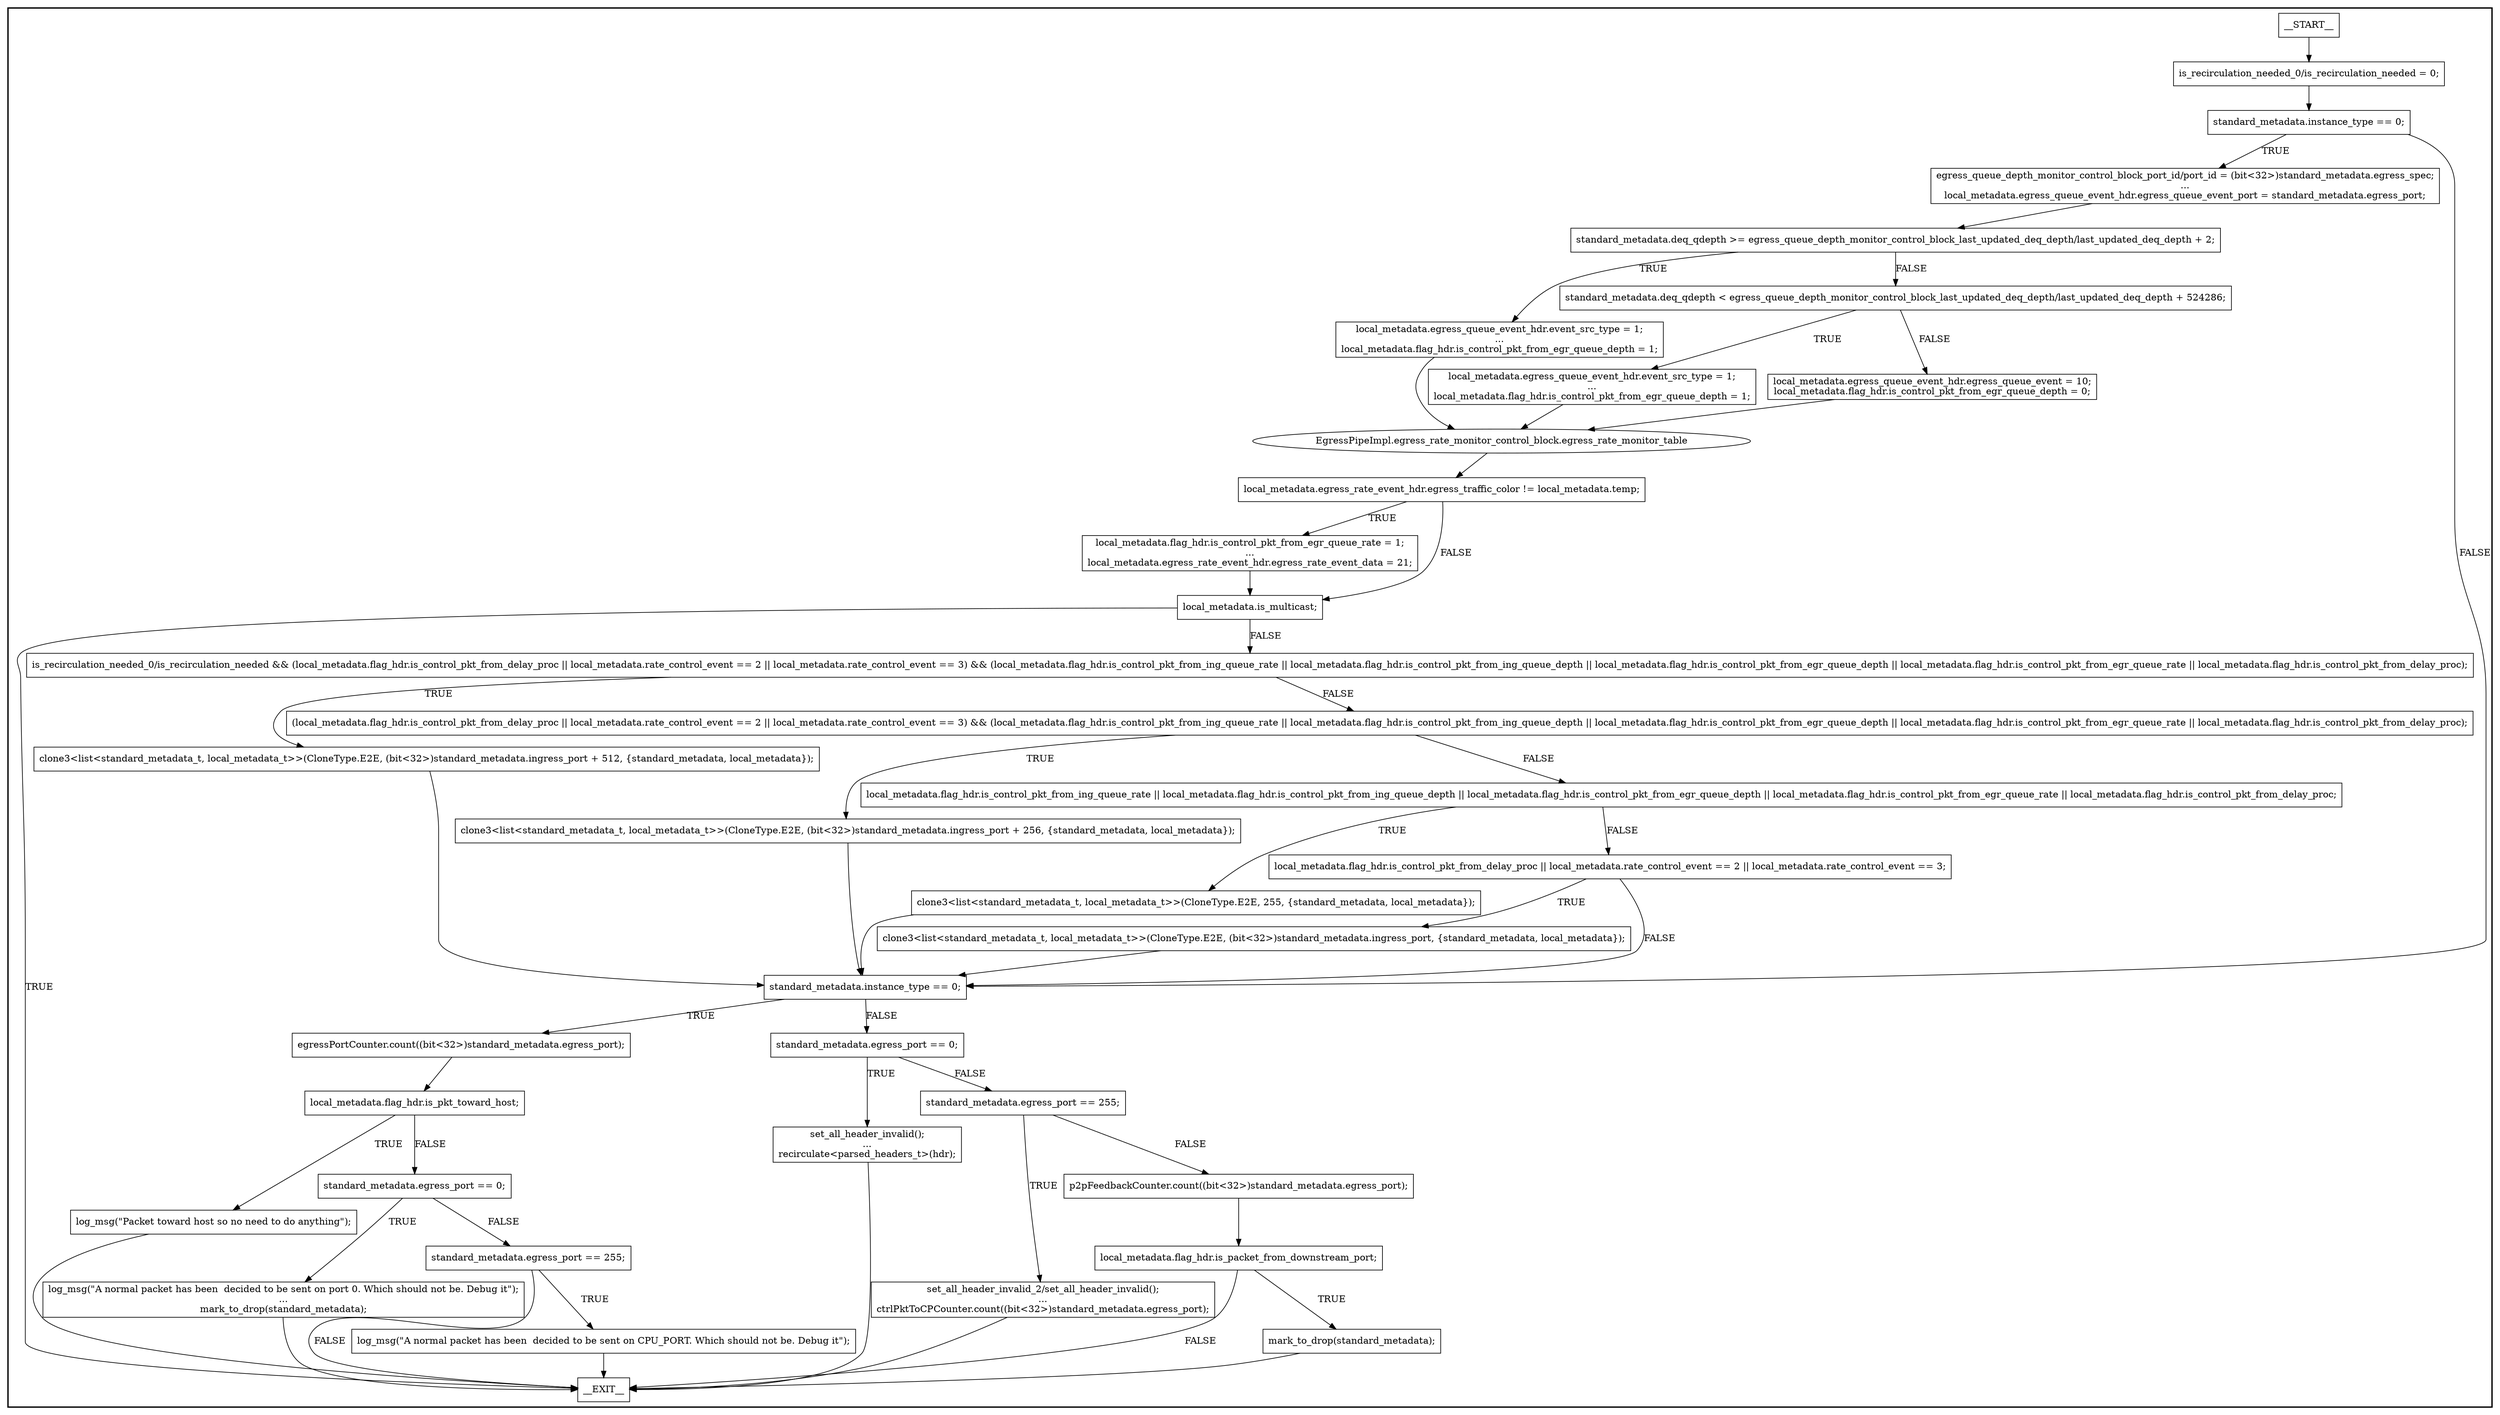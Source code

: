 digraph EgressPipeImpl {
subgraph cluster {
graph [
label="", labeljust=r, style=bold];
0[label=__START__, margin="", shape=rectangle, style=solid];
1[label=__EXIT__, margin="", shape=rectangle, style=solid];
2[label="is_recirculation_needed_0/is_recirculation_needed = 0;", margin="", shape=rectangle, style=solid];
3[label="standard_metadata.instance_type == 0;", margin="", shape=rectangle, style=solid];
4[label="egress_queue_depth_monitor_control_block_port_id/port_id = (bit<32>)standard_metadata.egress_spec;
...
local_metadata.egress_queue_event_hdr.egress_queue_event_port = standard_metadata.egress_port;", margin="", shape=rectangle, style=solid];
5[label="standard_metadata.deq_qdepth >= egress_queue_depth_monitor_control_block_last_updated_deq_depth/last_updated_deq_depth + 2;", margin="", shape=rectangle, style=solid];
6[label="local_metadata.egress_queue_event_hdr.event_src_type = 1;
...
local_metadata.flag_hdr.is_control_pkt_from_egr_queue_depth = 1;", margin="", shape=rectangle, style=solid];
7[label="standard_metadata.deq_qdepth < egress_queue_depth_monitor_control_block_last_updated_deq_depth/last_updated_deq_depth + 524286;", margin="", shape=rectangle, style=solid];
8[label="local_metadata.egress_queue_event_hdr.event_src_type = 1;
...
local_metadata.flag_hdr.is_control_pkt_from_egr_queue_depth = 1;", margin="", shape=rectangle, style=solid];
9[label="local_metadata.egress_queue_event_hdr.egress_queue_event = 10;
local_metadata.flag_hdr.is_control_pkt_from_egr_queue_depth = 0;", margin="", shape=rectangle, style=solid];
10[label="EgressPipeImpl.egress_rate_monitor_control_block.egress_rate_monitor_table", margin="", shape=ellipse, style=solid];
11[label="local_metadata.egress_rate_event_hdr.egress_traffic_color != local_metadata.temp;", margin="", shape=rectangle, style=solid];
12[label="local_metadata.flag_hdr.is_control_pkt_from_egr_queue_rate = 1;
...
local_metadata.egress_rate_event_hdr.egress_rate_event_data = 21;", margin="", shape=rectangle, style=solid];
13[label="local_metadata.is_multicast;", margin="", shape=rectangle, style=solid];
14[label="is_recirculation_needed_0/is_recirculation_needed && (local_metadata.flag_hdr.is_control_pkt_from_delay_proc || local_metadata.rate_control_event == 2 || local_metadata.rate_control_event == 3) && (local_metadata.flag_hdr.is_control_pkt_from_ing_queue_rate || local_metadata.flag_hdr.is_control_pkt_from_ing_queue_depth || local_metadata.flag_hdr.is_control_pkt_from_egr_queue_depth || local_metadata.flag_hdr.is_control_pkt_from_egr_queue_rate || local_metadata.flag_hdr.is_control_pkt_from_delay_proc);", margin="", shape=rectangle, style=solid];
15[label="clone3<list<standard_metadata_t, local_metadata_t>>(CloneType.E2E, (bit<32>)standard_metadata.ingress_port + 512, {standard_metadata, local_metadata});", margin="", shape=rectangle, style=solid];
16[label="(local_metadata.flag_hdr.is_control_pkt_from_delay_proc || local_metadata.rate_control_event == 2 || local_metadata.rate_control_event == 3) && (local_metadata.flag_hdr.is_control_pkt_from_ing_queue_rate || local_metadata.flag_hdr.is_control_pkt_from_ing_queue_depth || local_metadata.flag_hdr.is_control_pkt_from_egr_queue_depth || local_metadata.flag_hdr.is_control_pkt_from_egr_queue_rate || local_metadata.flag_hdr.is_control_pkt_from_delay_proc);", margin="", shape=rectangle, style=solid];
17[label="clone3<list<standard_metadata_t, local_metadata_t>>(CloneType.E2E, (bit<32>)standard_metadata.ingress_port + 256, {standard_metadata, local_metadata});", margin="", shape=rectangle, style=solid];
18[label="local_metadata.flag_hdr.is_control_pkt_from_ing_queue_rate || local_metadata.flag_hdr.is_control_pkt_from_ing_queue_depth || local_metadata.flag_hdr.is_control_pkt_from_egr_queue_depth || local_metadata.flag_hdr.is_control_pkt_from_egr_queue_rate || local_metadata.flag_hdr.is_control_pkt_from_delay_proc;", margin="", shape=rectangle, style=solid];
19[label="clone3<list<standard_metadata_t, local_metadata_t>>(CloneType.E2E, 255, {standard_metadata, local_metadata});", margin="", shape=rectangle, style=solid];
20[label="local_metadata.flag_hdr.is_control_pkt_from_delay_proc || local_metadata.rate_control_event == 2 || local_metadata.rate_control_event == 3;", margin="", shape=rectangle, style=solid];
21[label="clone3<list<standard_metadata_t, local_metadata_t>>(CloneType.E2E, (bit<32>)standard_metadata.ingress_port, {standard_metadata, local_metadata});", margin="", shape=rectangle, style=solid];
22[label="standard_metadata.instance_type == 0;", margin="", shape=rectangle, style=solid];
23[label="egressPortCounter.count((bit<32>)standard_metadata.egress_port);", margin="", shape=rectangle, style=solid];
24[label="local_metadata.flag_hdr.is_pkt_toward_host;", margin="", shape=rectangle, style=solid];
25[label="log_msg(\"Packet toward host so no need to do anything\");", margin="", shape=rectangle, style=solid];
26[label="standard_metadata.egress_port == 0;", margin="", shape=rectangle, style=solid];
27[label="log_msg(\"A normal packet has been  decided to be sent on port 0. Which should not be. Debug it\");
...
mark_to_drop(standard_metadata);", margin="", shape=rectangle, style=solid];
28[label="standard_metadata.egress_port == 255;", margin="", shape=rectangle, style=solid];
29[label="log_msg(\"A normal packet has been  decided to be sent on CPU_PORT. Which should not be. Debug it\");", margin="", shape=rectangle, style=solid];
30[label="standard_metadata.egress_port == 0;", margin="", shape=rectangle, style=solid];
31[label="set_all_header_invalid();
...
recirculate<parsed_headers_t>(hdr);", margin="", shape=rectangle, style=solid];
32[label="standard_metadata.egress_port == 255;", margin="", shape=rectangle, style=solid];
33[label="set_all_header_invalid_2/set_all_header_invalid();
...
ctrlPktToCPCounter.count((bit<32>)standard_metadata.egress_port);", margin="", shape=rectangle, style=solid];
34[label="p2pFeedbackCounter.count((bit<32>)standard_metadata.egress_port);", margin="", shape=rectangle, style=solid];
35[label="local_metadata.flag_hdr.is_packet_from_downstream_port;", margin="", shape=rectangle, style=solid];
36[label="mark_to_drop(standard_metadata);", margin="", shape=rectangle, style=solid];
0 -> 2[label=""];
2 -> 3[label=""];
3 -> 4[label=TRUE];
3 -> 22[label=FALSE];
4 -> 5[label=""];
5 -> 6[label=TRUE];
5 -> 7[label=FALSE];
6 -> 10[label=""];
7 -> 8[label=TRUE];
7 -> 9[label=FALSE];
8 -> 10[label=""];
9 -> 10[label=""];
10 -> 11[label=""];
11 -> 12[label=TRUE];
11 -> 13[label=FALSE];
12 -> 13[label=""];
13 -> 1[label=TRUE];
13 -> 14[label=FALSE];
14 -> 15[label=TRUE];
14 -> 16[label=FALSE];
15 -> 22[label=""];
16 -> 17[label=TRUE];
16 -> 18[label=FALSE];
17 -> 22[label=""];
18 -> 19[label=TRUE];
18 -> 20[label=FALSE];
19 -> 22[label=""];
20 -> 21[label=TRUE];
20 -> 22[label=FALSE];
21 -> 22[label=""];
22 -> 23[label=TRUE];
22 -> 30[label=FALSE];
23 -> 24[label=""];
24 -> 25[label=TRUE];
24 -> 26[label=FALSE];
25 -> 1[label=""];
26 -> 27[label=TRUE];
26 -> 28[label=FALSE];
27 -> 1[label=""];
28 -> 29[label=TRUE];
28 -> 1[label=FALSE];
29 -> 1[label=""];
30 -> 31[label=TRUE];
30 -> 32[label=FALSE];
31 -> 1[label=""];
32 -> 33[label=TRUE];
32 -> 34[label=FALSE];
33 -> 1[label=""];
34 -> 35[label=""];
35 -> 36[label=TRUE];
35 -> 1[label=FALSE];
36 -> 1[label=""];
}
}
